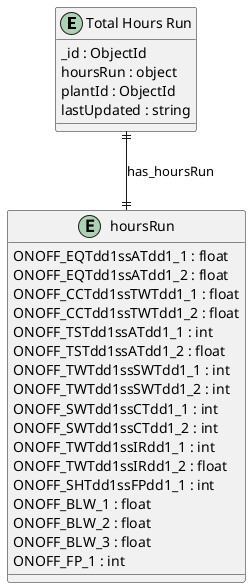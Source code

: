 @startuml Total_Hours_Run_Diagram

entity "Total Hours Run" as Total_Hours_Run {
  _id : ObjectId
  hoursRun : object
  plantId : ObjectId
  lastUpdated : string
}

entity "hoursRun" as hoursRun {
  ONOFF_EQTdd1ssATdd1_1 : float
  ONOFF_EQTdd1ssATdd1_2 : float
  ONOFF_CCTdd1ssTWTdd1_1 : float
  ONOFF_CCTdd1ssTWTdd1_2 : float
  ONOFF_TSTdd1ssATdd1_1 : int
  ONOFF_TSTdd1ssATdd1_2 : float
  ONOFF_TWTdd1ssSWTdd1_1 : int
  ONOFF_TWTdd1ssSWTdd1_2 : int
  ONOFF_SWTdd1ssCTdd1_1 : int
  ONOFF_SWTdd1ssCTdd1_2 : int
  ONOFF_TWTdd1ssIRdd1_1 : int
  ONOFF_TWTdd1ssIRdd1_2 : float
  ONOFF_SHTdd1ssFPdd1_1 : int
  ONOFF_BLW_1 : float
  ONOFF_BLW_2 : float
  ONOFF_BLW_3 : float
  ONOFF_FP_1 : int
}

' // Relationships
Total_Hours_Run ||--|| hoursRun : has_hoursRun
@enduml